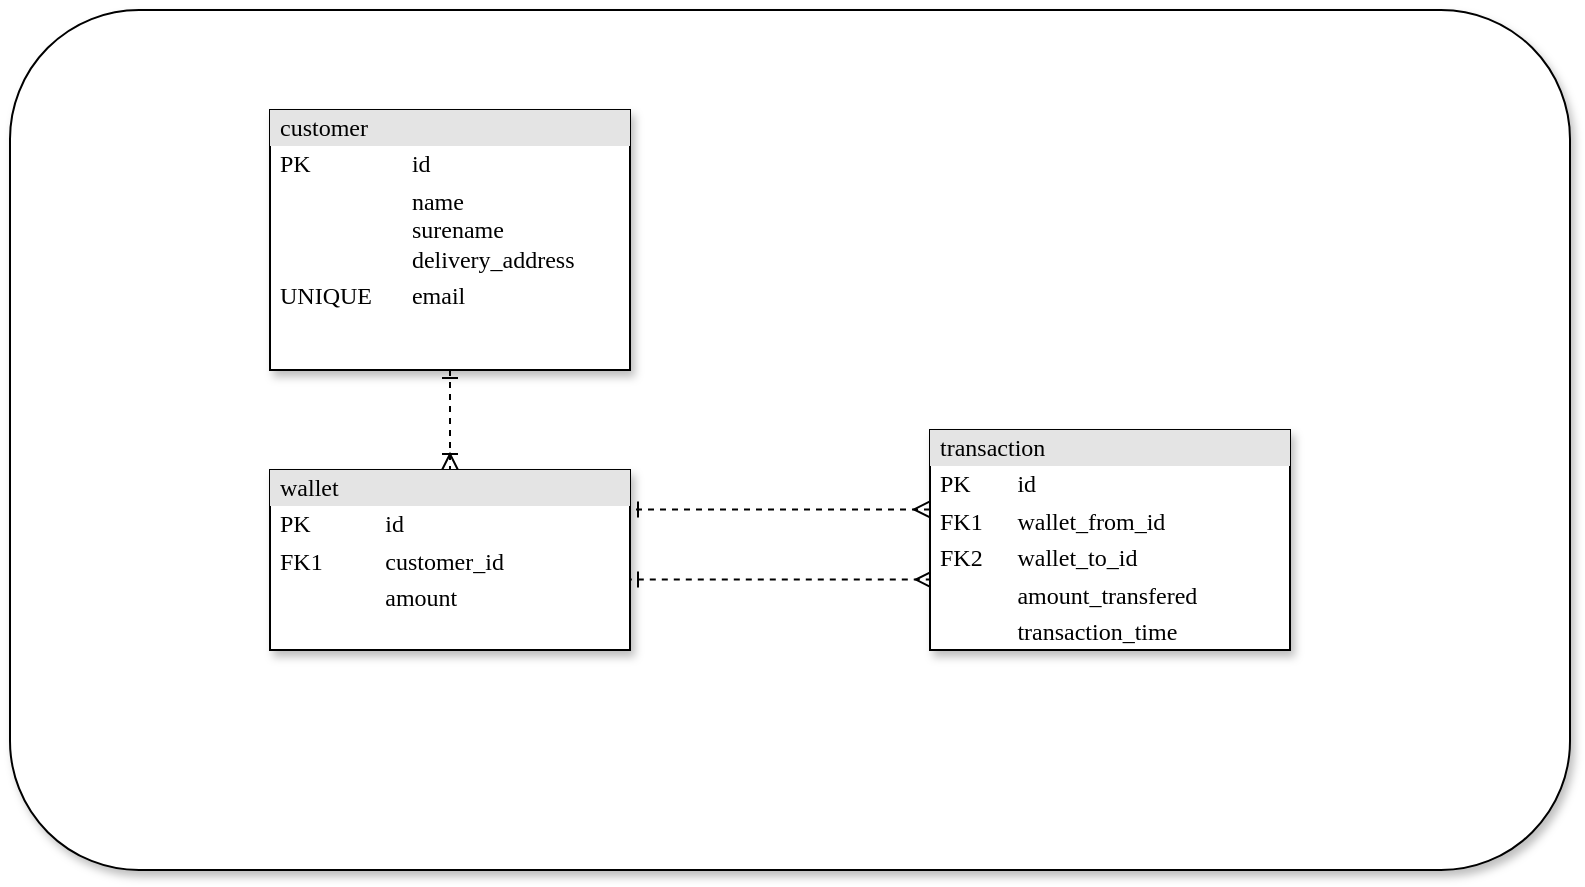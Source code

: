 <mxfile version="14.5.1" type="device"><diagram name="Page-1" id="2ca16b54-16f6-2749-3443-fa8db7711227"><mxGraphModel dx="853" dy="493" grid="1" gridSize="10" guides="1" tooltips="1" connect="1" arrows="1" fold="1" page="1" pageScale="1" pageWidth="1100" pageHeight="850" background="#ffffff" math="0" shadow="0"><root><mxCell id="0"/><mxCell id="1" parent="0"/><mxCell id="_J-dwuew_HnJ0VQ10VsS-2" value="" style="rounded=1;whiteSpace=wrap;html=1;shadow=1;glass=0;sketch=0;" vertex="1" parent="1"><mxGeometry x="150" y="60" width="780" height="430" as="geometry"/></mxCell><mxCell id="2ed32ef02a7f4228-18" style="edgeStyle=orthogonalEdgeStyle;html=1;entryX=0.5;entryY=0;dashed=1;labelBackgroundColor=none;startArrow=ERone;endArrow=ERoneToMany;fontFamily=Verdana;fontSize=12;align=left;startFill=0;" parent="1" source="2ed32ef02a7f4228-2" target="2ed32ef02a7f4228-8" edge="1"><mxGeometry relative="1" as="geometry"/></mxCell><mxCell id="2ed32ef02a7f4228-2" value="&lt;div style=&quot;box-sizing: border-box ; width: 100% ; background: #e4e4e4 ; padding: 2px&quot;&gt;&amp;nbsp;customer&lt;/div&gt;&lt;table style=&quot;width: 100% ; font-size: 1em&quot; cellpadding=&quot;2&quot; cellspacing=&quot;0&quot;&gt;&lt;tbody&gt;&lt;tr&gt;&lt;td&gt;&amp;nbsp;PK&lt;/td&gt;&lt;td&gt;id&lt;/td&gt;&lt;/tr&gt;&lt;tr&gt;&lt;td&gt;&lt;br&gt;&lt;/td&gt;&lt;td&gt;name&lt;br&gt;surename&lt;br&gt;delivery_address&lt;/td&gt;&lt;/tr&gt;&lt;tr&gt;&lt;td&gt;&amp;nbsp;UNIQUE&lt;/td&gt;&lt;td&gt;email&lt;/td&gt;&lt;/tr&gt;&lt;tr&gt;&lt;td&gt;&lt;/td&gt;&lt;td&gt;&lt;/td&gt;&lt;/tr&gt;&lt;/tbody&gt;&lt;/table&gt;" style="verticalAlign=top;align=left;overflow=fill;html=1;rounded=0;shadow=1;comic=0;labelBackgroundColor=none;strokeWidth=1;fontFamily=Verdana;fontSize=12" parent="1" vertex="1"><mxGeometry x="280" y="110" width="180" height="130" as="geometry"/></mxCell><mxCell id="2gXdBB42QQbxn0QeS1ix-1" style="edgeStyle=orthogonalEdgeStyle;rounded=0;orthogonalLoop=1;jettySize=auto;html=1;dashed=1;startArrow=ERmany;startFill=0;endArrow=ERone;endFill=0;exitX=0.005;exitY=0.68;exitDx=0;exitDy=0;exitPerimeter=0;" parent="1" source="2ed32ef02a7f4228-7" target="2ed32ef02a7f4228-8" edge="1"><mxGeometry relative="1" as="geometry"><mxPoint x="540" y="335" as="sourcePoint"/><Array as="points"><mxPoint x="480" y="345"/><mxPoint x="480" y="345"/></Array></mxGeometry></mxCell><mxCell id="2gXdBB42QQbxn0QeS1ix-2" style="edgeStyle=orthogonalEdgeStyle;rounded=0;orthogonalLoop=1;jettySize=auto;html=1;entryX=1;entryY=0.219;entryDx=0;entryDy=0;entryPerimeter=0;dashed=1;startArrow=ERmany;startFill=0;endArrow=ERone;endFill=0;" parent="1" source="2ed32ef02a7f4228-7" target="2ed32ef02a7f4228-8" edge="1"><mxGeometry relative="1" as="geometry"><Array as="points"><mxPoint x="505" y="310"/></Array></mxGeometry></mxCell><mxCell id="2ed32ef02a7f4228-7" value="&lt;div style=&quot;box-sizing: border-box ; width: 100% ; background: #e4e4e4 ; padding: 2px&quot;&gt;&amp;nbsp;transaction&lt;/div&gt;&lt;table style=&quot;width: 100% ; font-size: 1em&quot; cellpadding=&quot;2&quot; cellspacing=&quot;0&quot;&gt;&lt;tbody&gt;&lt;tr&gt;&lt;td&gt;&amp;nbsp;PK&lt;/td&gt;&lt;td&gt;id&lt;/td&gt;&lt;/tr&gt;&lt;tr&gt;&lt;td&gt;&amp;nbsp;FK1&lt;/td&gt;&lt;td&gt;wallet_from_id&lt;/td&gt;&lt;/tr&gt;&lt;tr&gt;&lt;td&gt;&amp;nbsp;FK2&lt;/td&gt;&lt;td&gt;wallet_to_id&lt;br&gt;&lt;/td&gt;&lt;/tr&gt;&lt;tr&gt;&lt;td&gt;&lt;br&gt;&lt;/td&gt;&lt;td&gt;amount_transfered&lt;/td&gt;&lt;/tr&gt;&lt;tr&gt;&lt;td&gt;&lt;br&gt;&lt;/td&gt;&lt;td&gt;transaction_time&lt;/td&gt;&lt;/tr&gt;&lt;/tbody&gt;&lt;/table&gt;" style="verticalAlign=top;align=left;overflow=fill;html=1;rounded=0;shadow=1;comic=0;labelBackgroundColor=none;strokeWidth=1;fontFamily=Verdana;fontSize=12;sketch=0;" parent="1" vertex="1"><mxGeometry x="610" y="270" width="180" height="110" as="geometry"/></mxCell><mxCell id="2ed32ef02a7f4228-8" value="&lt;div style=&quot;box-sizing: border-box ; width: 100% ; background: #e4e4e4 ; padding: 2px&quot;&gt;&amp;nbsp;wallet&lt;/div&gt;&lt;table style=&quot;width: 100% ; font-size: 1em&quot; cellpadding=&quot;2&quot; cellspacing=&quot;0&quot;&gt;&lt;tbody&gt;&lt;tr&gt;&lt;td&gt;&amp;nbsp;PK&lt;/td&gt;&lt;td&gt;id&lt;/td&gt;&lt;/tr&gt;&lt;tr&gt;&lt;td&gt;&amp;nbsp;FK1&lt;/td&gt;&lt;td&gt;customer_id&lt;/td&gt;&lt;/tr&gt;&lt;tr&gt;&lt;td&gt;&lt;/td&gt;&lt;td&gt;amount&lt;/td&gt;&lt;/tr&gt;&lt;tr&gt;&lt;td&gt;&lt;/td&gt;&lt;td&gt;&lt;/td&gt;&lt;/tr&gt;&lt;/tbody&gt;&lt;/table&gt;" style="verticalAlign=top;align=left;overflow=fill;html=1;rounded=0;shadow=1;comic=0;labelBackgroundColor=none;strokeWidth=1;fontFamily=Verdana;fontSize=12" parent="1" vertex="1"><mxGeometry x="280" y="290" width="180" height="90" as="geometry"/></mxCell></root></mxGraphModel></diagram></mxfile>